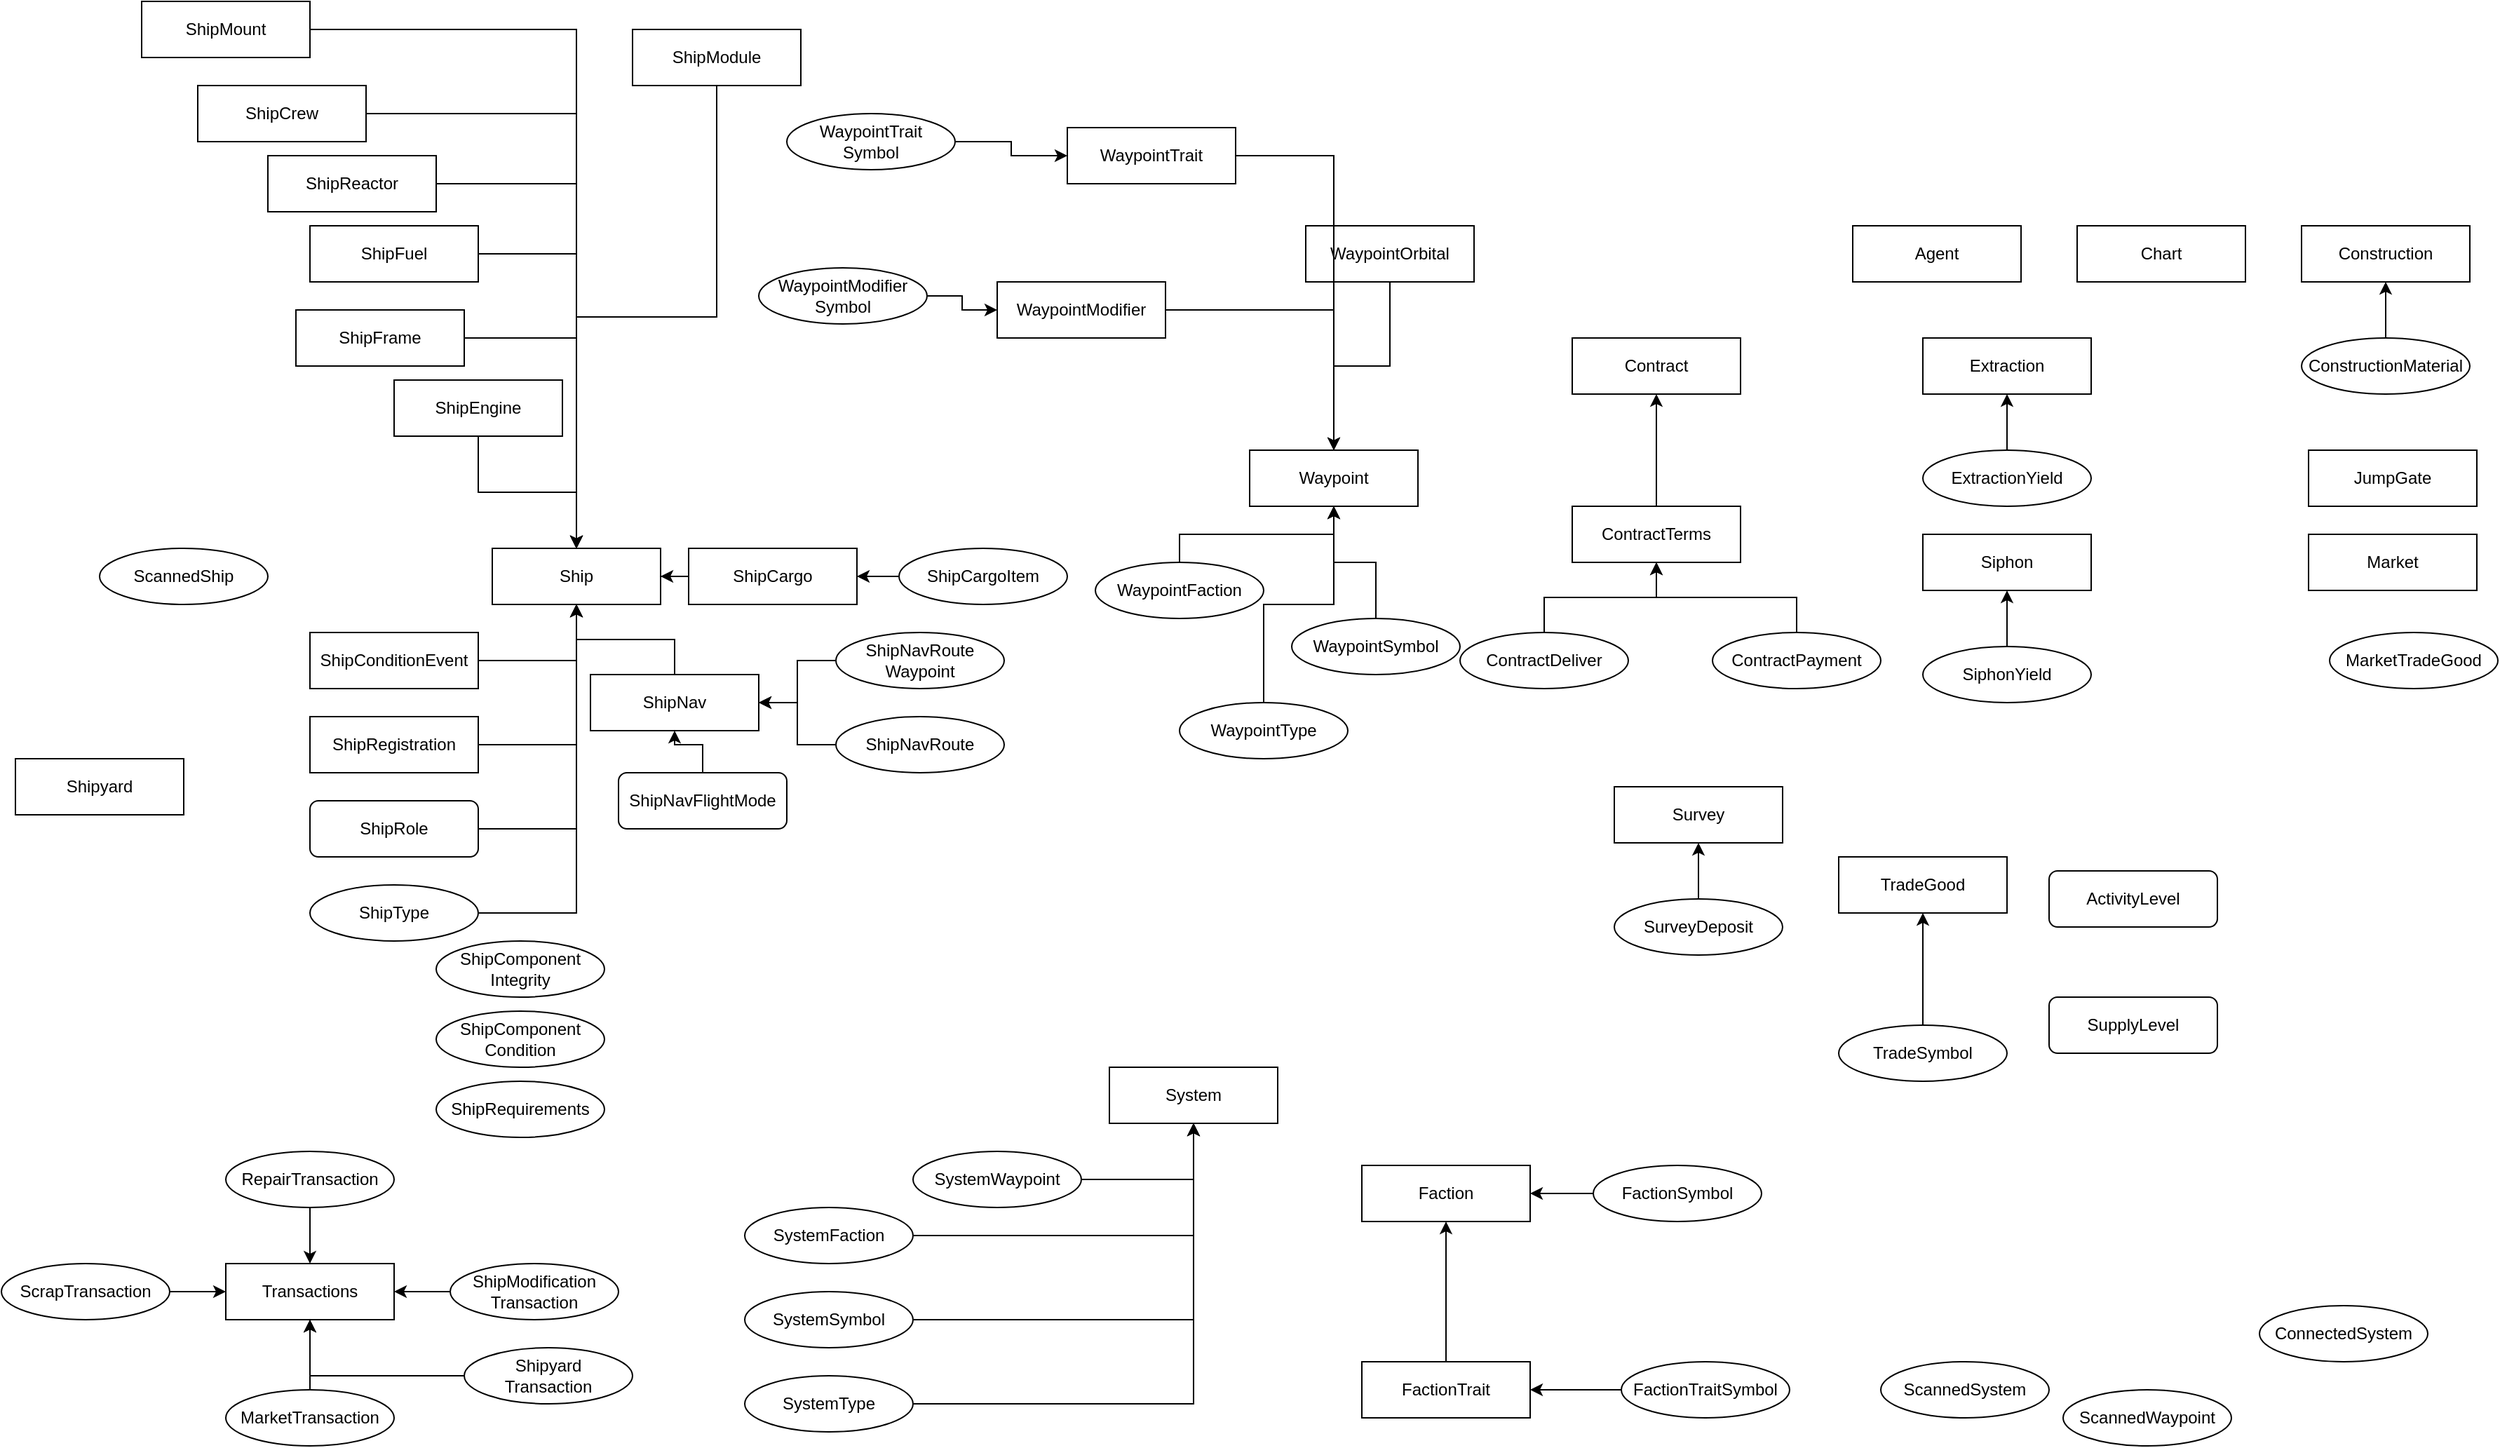 <mxfile version="24.5.4" type="github">
  <diagram name="Page-1" id="n1djBMxe8hHKIEd8i9Pb">
    <mxGraphModel dx="2764" dy="1000" grid="1" gridSize="10" guides="1" tooltips="1" connect="1" arrows="1" fold="1" page="1" pageScale="1" pageWidth="850" pageHeight="1100" math="0" shadow="0">
      <root>
        <mxCell id="0" />
        <mxCell id="1" parent="0" />
        <mxCell id="49KmKqLuegTFWFSld-SZ-6" value="ActivityLevel" style="rounded=1;whiteSpace=wrap;html=1;" vertex="1" parent="1">
          <mxGeometry x="1170" y="650" width="120" height="40" as="geometry" />
        </mxCell>
        <mxCell id="49KmKqLuegTFWFSld-SZ-7" value="Agent" style="rounded=0;whiteSpace=wrap;html=1;" vertex="1" parent="1">
          <mxGeometry x="1030" y="190" width="120" height="40" as="geometry" />
        </mxCell>
        <mxCell id="49KmKqLuegTFWFSld-SZ-8" value="Chart" style="rounded=0;whiteSpace=wrap;html=1;" vertex="1" parent="1">
          <mxGeometry x="1190" y="190" width="120" height="40" as="geometry" />
        </mxCell>
        <mxCell id="49KmKqLuegTFWFSld-SZ-9" value="ConnectedSystem" style="ellipse;whiteSpace=wrap;html=1;" vertex="1" parent="1">
          <mxGeometry x="1320" y="960" width="120" height="40" as="geometry" />
        </mxCell>
        <mxCell id="49KmKqLuegTFWFSld-SZ-11" value="Construction" style="rounded=0;whiteSpace=wrap;html=1;" vertex="1" parent="1">
          <mxGeometry x="1350" y="190" width="120" height="40" as="geometry" />
        </mxCell>
        <mxCell id="49KmKqLuegTFWFSld-SZ-18" style="edgeStyle=orthogonalEdgeStyle;rounded=0;orthogonalLoop=1;jettySize=auto;html=1;" edge="1" parent="1" source="49KmKqLuegTFWFSld-SZ-13" target="49KmKqLuegTFWFSld-SZ-11">
          <mxGeometry relative="1" as="geometry" />
        </mxCell>
        <mxCell id="49KmKqLuegTFWFSld-SZ-13" value="ConstructionMaterial" style="ellipse;whiteSpace=wrap;html=1;" vertex="1" parent="1">
          <mxGeometry x="1350" y="270" width="120" height="40" as="geometry" />
        </mxCell>
        <mxCell id="49KmKqLuegTFWFSld-SZ-14" value="Contract" style="rounded=0;whiteSpace=wrap;html=1;" vertex="1" parent="1">
          <mxGeometry x="830" y="270" width="120" height="40" as="geometry" />
        </mxCell>
        <mxCell id="49KmKqLuegTFWFSld-SZ-23" style="edgeStyle=orthogonalEdgeStyle;rounded=0;orthogonalLoop=1;jettySize=auto;html=1;" edge="1" parent="1" source="49KmKqLuegTFWFSld-SZ-15" target="49KmKqLuegTFWFSld-SZ-14">
          <mxGeometry relative="1" as="geometry" />
        </mxCell>
        <mxCell id="49KmKqLuegTFWFSld-SZ-15" value="ContractTerms" style="rounded=0;whiteSpace=wrap;html=1;" vertex="1" parent="1">
          <mxGeometry x="830" y="390" width="120" height="40" as="geometry" />
        </mxCell>
        <mxCell id="49KmKqLuegTFWFSld-SZ-22" style="edgeStyle=orthogonalEdgeStyle;rounded=0;orthogonalLoop=1;jettySize=auto;html=1;" edge="1" parent="1" source="49KmKqLuegTFWFSld-SZ-19" target="49KmKqLuegTFWFSld-SZ-15">
          <mxGeometry relative="1" as="geometry">
            <mxPoint x="840" y="500" as="sourcePoint" />
          </mxGeometry>
        </mxCell>
        <mxCell id="49KmKqLuegTFWFSld-SZ-19" value="ContractDeliver" style="ellipse;whiteSpace=wrap;html=1;" vertex="1" parent="1">
          <mxGeometry x="750" y="480" width="120" height="40" as="geometry" />
        </mxCell>
        <mxCell id="49KmKqLuegTFWFSld-SZ-21" style="edgeStyle=orthogonalEdgeStyle;rounded=0;orthogonalLoop=1;jettySize=auto;html=1;" edge="1" parent="1" source="49KmKqLuegTFWFSld-SZ-20" target="49KmKqLuegTFWFSld-SZ-15">
          <mxGeometry relative="1" as="geometry">
            <mxPoint x="970" y="500" as="sourcePoint" />
          </mxGeometry>
        </mxCell>
        <mxCell id="49KmKqLuegTFWFSld-SZ-20" value="ContractPayment" style="ellipse;whiteSpace=wrap;html=1;" vertex="1" parent="1">
          <mxGeometry x="930" y="480" width="120" height="40" as="geometry" />
        </mxCell>
        <mxCell id="49KmKqLuegTFWFSld-SZ-24" value="Extraction" style="rounded=0;whiteSpace=wrap;html=1;" vertex="1" parent="1">
          <mxGeometry x="1080" y="270" width="120" height="40" as="geometry" />
        </mxCell>
        <mxCell id="49KmKqLuegTFWFSld-SZ-26" style="edgeStyle=orthogonalEdgeStyle;rounded=0;orthogonalLoop=1;jettySize=auto;html=1;" edge="1" parent="1" source="49KmKqLuegTFWFSld-SZ-25" target="49KmKqLuegTFWFSld-SZ-24">
          <mxGeometry relative="1" as="geometry" />
        </mxCell>
        <mxCell id="49KmKqLuegTFWFSld-SZ-25" value="ExtractionYield" style="ellipse;whiteSpace=wrap;html=1;" vertex="1" parent="1">
          <mxGeometry x="1080" y="350" width="120" height="40" as="geometry" />
        </mxCell>
        <mxCell id="49KmKqLuegTFWFSld-SZ-27" value="Faction" style="rounded=0;whiteSpace=wrap;html=1;" vertex="1" parent="1">
          <mxGeometry x="680" y="860" width="120" height="40" as="geometry" />
        </mxCell>
        <mxCell id="49KmKqLuegTFWFSld-SZ-34" style="edgeStyle=orthogonalEdgeStyle;rounded=0;orthogonalLoop=1;jettySize=auto;html=1;" edge="1" parent="1" source="49KmKqLuegTFWFSld-SZ-29" target="49KmKqLuegTFWFSld-SZ-27">
          <mxGeometry relative="1" as="geometry" />
        </mxCell>
        <mxCell id="49KmKqLuegTFWFSld-SZ-29" value="FactionSymbol" style="ellipse;whiteSpace=wrap;html=1;" vertex="1" parent="1">
          <mxGeometry x="845" y="860" width="120" height="40" as="geometry" />
        </mxCell>
        <mxCell id="49KmKqLuegTFWFSld-SZ-33" style="edgeStyle=orthogonalEdgeStyle;rounded=0;orthogonalLoop=1;jettySize=auto;html=1;" edge="1" parent="1" source="49KmKqLuegTFWFSld-SZ-32" target="49KmKqLuegTFWFSld-SZ-27">
          <mxGeometry relative="1" as="geometry" />
        </mxCell>
        <mxCell id="49KmKqLuegTFWFSld-SZ-32" value="FactionTrait" style="rounded=0;whiteSpace=wrap;html=1;" vertex="1" parent="1">
          <mxGeometry x="680" y="1000" width="120" height="40" as="geometry" />
        </mxCell>
        <mxCell id="49KmKqLuegTFWFSld-SZ-36" style="edgeStyle=orthogonalEdgeStyle;rounded=0;orthogonalLoop=1;jettySize=auto;html=1;" edge="1" parent="1" source="49KmKqLuegTFWFSld-SZ-35" target="49KmKqLuegTFWFSld-SZ-32">
          <mxGeometry relative="1" as="geometry" />
        </mxCell>
        <mxCell id="49KmKqLuegTFWFSld-SZ-35" value="FactionTraitSymbol" style="ellipse;whiteSpace=wrap;html=1;" vertex="1" parent="1">
          <mxGeometry x="865" y="1000" width="120" height="40" as="geometry" />
        </mxCell>
        <mxCell id="49KmKqLuegTFWFSld-SZ-37" value="JumpGate" style="rounded=0;whiteSpace=wrap;html=1;" vertex="1" parent="1">
          <mxGeometry x="1355" y="350" width="120" height="40" as="geometry" />
        </mxCell>
        <mxCell id="49KmKqLuegTFWFSld-SZ-38" value="Market" style="rounded=0;whiteSpace=wrap;html=1;" vertex="1" parent="1">
          <mxGeometry x="1355" y="410" width="120" height="40" as="geometry" />
        </mxCell>
        <mxCell id="49KmKqLuegTFWFSld-SZ-39" value="MarketTradeGood" style="ellipse;whiteSpace=wrap;html=1;" vertex="1" parent="1">
          <mxGeometry x="1370" y="480" width="120" height="40" as="geometry" />
        </mxCell>
        <mxCell id="49KmKqLuegTFWFSld-SZ-42" style="edgeStyle=orthogonalEdgeStyle;rounded=0;orthogonalLoop=1;jettySize=auto;html=1;" edge="1" parent="1" source="49KmKqLuegTFWFSld-SZ-40" target="49KmKqLuegTFWFSld-SZ-41">
          <mxGeometry relative="1" as="geometry" />
        </mxCell>
        <mxCell id="49KmKqLuegTFWFSld-SZ-40" value="MarketTransaction" style="ellipse;whiteSpace=wrap;html=1;" vertex="1" parent="1">
          <mxGeometry x="-130" y="1020" width="120" height="40" as="geometry" />
        </mxCell>
        <mxCell id="49KmKqLuegTFWFSld-SZ-41" value="Transactions" style="rounded=0;whiteSpace=wrap;html=1;" vertex="1" parent="1">
          <mxGeometry x="-130" y="930" width="120" height="40" as="geometry" />
        </mxCell>
        <mxCell id="49KmKqLuegTFWFSld-SZ-44" style="edgeStyle=orthogonalEdgeStyle;rounded=0;orthogonalLoop=1;jettySize=auto;html=1;" edge="1" parent="1" source="49KmKqLuegTFWFSld-SZ-43" target="49KmKqLuegTFWFSld-SZ-41">
          <mxGeometry relative="1" as="geometry" />
        </mxCell>
        <mxCell id="49KmKqLuegTFWFSld-SZ-43" value="RepairTransaction" style="ellipse;whiteSpace=wrap;html=1;" vertex="1" parent="1">
          <mxGeometry x="-130" y="850" width="120" height="40" as="geometry" />
        </mxCell>
        <mxCell id="49KmKqLuegTFWFSld-SZ-45" value="ScannedShip" style="ellipse;whiteSpace=wrap;html=1;" vertex="1" parent="1">
          <mxGeometry x="-220" y="420" width="120" height="40" as="geometry" />
        </mxCell>
        <mxCell id="49KmKqLuegTFWFSld-SZ-46" value="ScannedSystem" style="ellipse;whiteSpace=wrap;html=1;" vertex="1" parent="1">
          <mxGeometry x="1050" y="1000" width="120" height="40" as="geometry" />
        </mxCell>
        <mxCell id="49KmKqLuegTFWFSld-SZ-47" value="ScannedWaypoint" style="ellipse;whiteSpace=wrap;html=1;" vertex="1" parent="1">
          <mxGeometry x="1180" y="1020" width="120" height="40" as="geometry" />
        </mxCell>
        <mxCell id="49KmKqLuegTFWFSld-SZ-49" style="edgeStyle=orthogonalEdgeStyle;rounded=0;orthogonalLoop=1;jettySize=auto;html=1;" edge="1" parent="1" source="49KmKqLuegTFWFSld-SZ-48" target="49KmKqLuegTFWFSld-SZ-41">
          <mxGeometry relative="1" as="geometry" />
        </mxCell>
        <mxCell id="49KmKqLuegTFWFSld-SZ-48" value="ScrapTransaction" style="ellipse;whiteSpace=wrap;html=1;" vertex="1" parent="1">
          <mxGeometry x="-290" y="930" width="120" height="40" as="geometry" />
        </mxCell>
        <mxCell id="49KmKqLuegTFWFSld-SZ-50" value="Ship" style="rounded=0;whiteSpace=wrap;html=1;" vertex="1" parent="1">
          <mxGeometry x="60" y="420" width="120" height="40" as="geometry" />
        </mxCell>
        <mxCell id="49KmKqLuegTFWFSld-SZ-53" style="edgeStyle=orthogonalEdgeStyle;rounded=0;orthogonalLoop=1;jettySize=auto;html=1;" edge="1" parent="1" source="49KmKqLuegTFWFSld-SZ-52" target="49KmKqLuegTFWFSld-SZ-50">
          <mxGeometry relative="1" as="geometry" />
        </mxCell>
        <mxCell id="49KmKqLuegTFWFSld-SZ-52" value="ShipCargo" style="rounded=0;whiteSpace=wrap;html=1;" vertex="1" parent="1">
          <mxGeometry x="200" y="420" width="120" height="40" as="geometry" />
        </mxCell>
        <mxCell id="49KmKqLuegTFWFSld-SZ-55" style="edgeStyle=orthogonalEdgeStyle;rounded=0;orthogonalLoop=1;jettySize=auto;html=1;" edge="1" parent="1" source="49KmKqLuegTFWFSld-SZ-54" target="49KmKqLuegTFWFSld-SZ-52">
          <mxGeometry relative="1" as="geometry" />
        </mxCell>
        <mxCell id="49KmKqLuegTFWFSld-SZ-54" value="ShipCargoItem" style="ellipse;whiteSpace=wrap;html=1;" vertex="1" parent="1">
          <mxGeometry x="350" y="420" width="120" height="40" as="geometry" />
        </mxCell>
        <mxCell id="49KmKqLuegTFWFSld-SZ-56" value="&lt;div&gt;ShipComponent&lt;/div&gt;&lt;div&gt;Condition&lt;br&gt;&lt;/div&gt;" style="ellipse;whiteSpace=wrap;html=1;" vertex="1" parent="1">
          <mxGeometry x="20" y="750" width="120" height="40" as="geometry" />
        </mxCell>
        <mxCell id="49KmKqLuegTFWFSld-SZ-57" value="&lt;div&gt;ShipComponent&lt;/div&gt;&lt;div&gt;Integrity&lt;br&gt;&lt;/div&gt;" style="ellipse;whiteSpace=wrap;html=1;" vertex="1" parent="1">
          <mxGeometry x="20" y="700" width="120" height="40" as="geometry" />
        </mxCell>
        <mxCell id="49KmKqLuegTFWFSld-SZ-60" style="edgeStyle=orthogonalEdgeStyle;rounded=0;orthogonalLoop=1;jettySize=auto;html=1;" edge="1" parent="1" source="49KmKqLuegTFWFSld-SZ-59" target="49KmKqLuegTFWFSld-SZ-50">
          <mxGeometry relative="1" as="geometry" />
        </mxCell>
        <mxCell id="49KmKqLuegTFWFSld-SZ-59" value="ShipConditionEvent" style="rounded=0;whiteSpace=wrap;html=1;" vertex="1" parent="1">
          <mxGeometry x="-70" y="480" width="120" height="40" as="geometry" />
        </mxCell>
        <mxCell id="49KmKqLuegTFWFSld-SZ-63" style="edgeStyle=orthogonalEdgeStyle;rounded=0;orthogonalLoop=1;jettySize=auto;html=1;" edge="1" parent="1" source="49KmKqLuegTFWFSld-SZ-62" target="49KmKqLuegTFWFSld-SZ-50">
          <mxGeometry relative="1" as="geometry" />
        </mxCell>
        <mxCell id="49KmKqLuegTFWFSld-SZ-62" value="ShipCrew" style="rounded=0;whiteSpace=wrap;html=1;" vertex="1" parent="1">
          <mxGeometry x="-150" y="90" width="120" height="40" as="geometry" />
        </mxCell>
        <mxCell id="49KmKqLuegTFWFSld-SZ-65" style="edgeStyle=orthogonalEdgeStyle;rounded=0;orthogonalLoop=1;jettySize=auto;html=1;" edge="1" parent="1" source="49KmKqLuegTFWFSld-SZ-64" target="49KmKqLuegTFWFSld-SZ-50">
          <mxGeometry relative="1" as="geometry" />
        </mxCell>
        <mxCell id="49KmKqLuegTFWFSld-SZ-64" value="ShipEngine" style="rounded=0;whiteSpace=wrap;html=1;" vertex="1" parent="1">
          <mxGeometry x="-10" y="300" width="120" height="40" as="geometry" />
        </mxCell>
        <mxCell id="49KmKqLuegTFWFSld-SZ-67" style="edgeStyle=orthogonalEdgeStyle;rounded=0;orthogonalLoop=1;jettySize=auto;html=1;" edge="1" parent="1" source="49KmKqLuegTFWFSld-SZ-66" target="49KmKqLuegTFWFSld-SZ-50">
          <mxGeometry relative="1" as="geometry" />
        </mxCell>
        <mxCell id="49KmKqLuegTFWFSld-SZ-66" value="ShipFrame" style="rounded=0;whiteSpace=wrap;html=1;" vertex="1" parent="1">
          <mxGeometry x="-80" y="250" width="120" height="40" as="geometry" />
        </mxCell>
        <mxCell id="49KmKqLuegTFWFSld-SZ-69" style="edgeStyle=orthogonalEdgeStyle;rounded=0;orthogonalLoop=1;jettySize=auto;html=1;" edge="1" parent="1" source="49KmKqLuegTFWFSld-SZ-68" target="49KmKqLuegTFWFSld-SZ-50">
          <mxGeometry relative="1" as="geometry" />
        </mxCell>
        <mxCell id="49KmKqLuegTFWFSld-SZ-68" value="ShipFuel" style="rounded=0;whiteSpace=wrap;html=1;" vertex="1" parent="1">
          <mxGeometry x="-70" y="190" width="120" height="40" as="geometry" />
        </mxCell>
        <mxCell id="49KmKqLuegTFWFSld-SZ-71" style="edgeStyle=orthogonalEdgeStyle;rounded=0;orthogonalLoop=1;jettySize=auto;html=1;" edge="1" parent="1" source="49KmKqLuegTFWFSld-SZ-70" target="49KmKqLuegTFWFSld-SZ-41">
          <mxGeometry relative="1" as="geometry" />
        </mxCell>
        <mxCell id="49KmKqLuegTFWFSld-SZ-70" value="&lt;div&gt;ShipModification&lt;/div&gt;&lt;div&gt;Transaction&lt;br&gt;&lt;/div&gt;" style="ellipse;whiteSpace=wrap;html=1;" vertex="1" parent="1">
          <mxGeometry x="30" y="930" width="120" height="40" as="geometry" />
        </mxCell>
        <mxCell id="49KmKqLuegTFWFSld-SZ-73" style="edgeStyle=orthogonalEdgeStyle;rounded=0;orthogonalLoop=1;jettySize=auto;html=1;" edge="1" parent="1" source="49KmKqLuegTFWFSld-SZ-72" target="49KmKqLuegTFWFSld-SZ-50">
          <mxGeometry relative="1" as="geometry" />
        </mxCell>
        <mxCell id="49KmKqLuegTFWFSld-SZ-72" value="ShipModule" style="rounded=0;whiteSpace=wrap;html=1;" vertex="1" parent="1">
          <mxGeometry x="160" y="50" width="120" height="40" as="geometry" />
        </mxCell>
        <mxCell id="49KmKqLuegTFWFSld-SZ-75" style="edgeStyle=orthogonalEdgeStyle;rounded=0;orthogonalLoop=1;jettySize=auto;html=1;" edge="1" parent="1" source="49KmKqLuegTFWFSld-SZ-74" target="49KmKqLuegTFWFSld-SZ-50">
          <mxGeometry relative="1" as="geometry" />
        </mxCell>
        <mxCell id="49KmKqLuegTFWFSld-SZ-74" value="ShipMount" style="rounded=0;whiteSpace=wrap;html=1;" vertex="1" parent="1">
          <mxGeometry x="-190" y="30" width="120" height="40" as="geometry" />
        </mxCell>
        <mxCell id="49KmKqLuegTFWFSld-SZ-77" style="edgeStyle=orthogonalEdgeStyle;rounded=0;orthogonalLoop=1;jettySize=auto;html=1;" edge="1" parent="1" source="49KmKqLuegTFWFSld-SZ-76" target="49KmKqLuegTFWFSld-SZ-50">
          <mxGeometry relative="1" as="geometry" />
        </mxCell>
        <mxCell id="49KmKqLuegTFWFSld-SZ-76" value="ShipNav" style="rounded=0;whiteSpace=wrap;html=1;" vertex="1" parent="1">
          <mxGeometry x="130" y="510" width="120" height="40" as="geometry" />
        </mxCell>
        <mxCell id="49KmKqLuegTFWFSld-SZ-79" style="edgeStyle=orthogonalEdgeStyle;rounded=0;orthogonalLoop=1;jettySize=auto;html=1;" edge="1" parent="1" source="49KmKqLuegTFWFSld-SZ-78" target="49KmKqLuegTFWFSld-SZ-76">
          <mxGeometry relative="1" as="geometry" />
        </mxCell>
        <mxCell id="49KmKqLuegTFWFSld-SZ-78" value="ShipNavFlightMode" style="rounded=1;whiteSpace=wrap;html=1;" vertex="1" parent="1">
          <mxGeometry x="150" y="580" width="120" height="40" as="geometry" />
        </mxCell>
        <mxCell id="49KmKqLuegTFWFSld-SZ-81" style="edgeStyle=orthogonalEdgeStyle;rounded=0;orthogonalLoop=1;jettySize=auto;html=1;" edge="1" parent="1" source="49KmKqLuegTFWFSld-SZ-80" target="49KmKqLuegTFWFSld-SZ-76">
          <mxGeometry relative="1" as="geometry" />
        </mxCell>
        <mxCell id="49KmKqLuegTFWFSld-SZ-80" value="ShipNavRoute" style="ellipse;whiteSpace=wrap;html=1;" vertex="1" parent="1">
          <mxGeometry x="305" y="540" width="120" height="40" as="geometry" />
        </mxCell>
        <mxCell id="49KmKqLuegTFWFSld-SZ-83" style="edgeStyle=orthogonalEdgeStyle;rounded=0;orthogonalLoop=1;jettySize=auto;html=1;" edge="1" parent="1" source="49KmKqLuegTFWFSld-SZ-82" target="49KmKqLuegTFWFSld-SZ-76">
          <mxGeometry relative="1" as="geometry" />
        </mxCell>
        <mxCell id="49KmKqLuegTFWFSld-SZ-82" value="&lt;div&gt;ShipNavRoute&lt;/div&gt;&lt;div&gt;Waypoint&lt;br&gt;&lt;/div&gt;" style="ellipse;whiteSpace=wrap;html=1;" vertex="1" parent="1">
          <mxGeometry x="305" y="480" width="120" height="40" as="geometry" />
        </mxCell>
        <mxCell id="49KmKqLuegTFWFSld-SZ-86" style="edgeStyle=orthogonalEdgeStyle;rounded=0;orthogonalLoop=1;jettySize=auto;html=1;" edge="1" parent="1" source="49KmKqLuegTFWFSld-SZ-85" target="49KmKqLuegTFWFSld-SZ-50">
          <mxGeometry relative="1" as="geometry" />
        </mxCell>
        <mxCell id="49KmKqLuegTFWFSld-SZ-85" value="ShipReactor" style="rounded=0;whiteSpace=wrap;html=1;" vertex="1" parent="1">
          <mxGeometry x="-100" y="140" width="120" height="40" as="geometry" />
        </mxCell>
        <mxCell id="49KmKqLuegTFWFSld-SZ-88" style="edgeStyle=orthogonalEdgeStyle;rounded=0;orthogonalLoop=1;jettySize=auto;html=1;" edge="1" parent="1" source="49KmKqLuegTFWFSld-SZ-87" target="49KmKqLuegTFWFSld-SZ-50">
          <mxGeometry relative="1" as="geometry" />
        </mxCell>
        <mxCell id="49KmKqLuegTFWFSld-SZ-87" value="ShipRegistration" style="rounded=0;whiteSpace=wrap;html=1;" vertex="1" parent="1">
          <mxGeometry x="-70" y="540" width="120" height="40" as="geometry" />
        </mxCell>
        <mxCell id="49KmKqLuegTFWFSld-SZ-89" value="ShipRequirements" style="ellipse;whiteSpace=wrap;html=1;" vertex="1" parent="1">
          <mxGeometry x="20" y="800" width="120" height="40" as="geometry" />
        </mxCell>
        <mxCell id="49KmKqLuegTFWFSld-SZ-91" style="edgeStyle=orthogonalEdgeStyle;rounded=0;orthogonalLoop=1;jettySize=auto;html=1;" edge="1" parent="1" source="49KmKqLuegTFWFSld-SZ-90" target="49KmKqLuegTFWFSld-SZ-50">
          <mxGeometry relative="1" as="geometry" />
        </mxCell>
        <mxCell id="49KmKqLuegTFWFSld-SZ-90" value="ShipRole" style="rounded=1;whiteSpace=wrap;html=1;" vertex="1" parent="1">
          <mxGeometry x="-70" y="600" width="120" height="40" as="geometry" />
        </mxCell>
        <mxCell id="49KmKqLuegTFWFSld-SZ-93" style="edgeStyle=orthogonalEdgeStyle;rounded=0;orthogonalLoop=1;jettySize=auto;html=1;" edge="1" parent="1" source="49KmKqLuegTFWFSld-SZ-92" target="49KmKqLuegTFWFSld-SZ-50">
          <mxGeometry relative="1" as="geometry" />
        </mxCell>
        <mxCell id="49KmKqLuegTFWFSld-SZ-92" value="ShipType" style="ellipse;whiteSpace=wrap;html=1;" vertex="1" parent="1">
          <mxGeometry x="-70" y="660" width="120" height="40" as="geometry" />
        </mxCell>
        <mxCell id="49KmKqLuegTFWFSld-SZ-94" value="Shipyard" style="rounded=0;whiteSpace=wrap;html=1;" vertex="1" parent="1">
          <mxGeometry x="-280" y="570" width="120" height="40" as="geometry" />
        </mxCell>
        <mxCell id="49KmKqLuegTFWFSld-SZ-97" style="edgeStyle=orthogonalEdgeStyle;rounded=0;orthogonalLoop=1;jettySize=auto;html=1;" edge="1" parent="1" source="49KmKqLuegTFWFSld-SZ-96" target="49KmKqLuegTFWFSld-SZ-41">
          <mxGeometry relative="1" as="geometry" />
        </mxCell>
        <mxCell id="49KmKqLuegTFWFSld-SZ-96" value="&lt;div&gt;Shipyard&lt;/div&gt;&lt;div&gt;Transaction&lt;br&gt;&lt;/div&gt;" style="ellipse;whiteSpace=wrap;html=1;" vertex="1" parent="1">
          <mxGeometry x="40" y="990" width="120" height="40" as="geometry" />
        </mxCell>
        <mxCell id="49KmKqLuegTFWFSld-SZ-100" style="edgeStyle=orthogonalEdgeStyle;rounded=0;orthogonalLoop=1;jettySize=auto;html=1;" edge="1" parent="1" source="49KmKqLuegTFWFSld-SZ-98" target="49KmKqLuegTFWFSld-SZ-99">
          <mxGeometry relative="1" as="geometry" />
        </mxCell>
        <mxCell id="49KmKqLuegTFWFSld-SZ-98" value="SiphonYield" style="ellipse;whiteSpace=wrap;html=1;" vertex="1" parent="1">
          <mxGeometry x="1080" y="490" width="120" height="40" as="geometry" />
        </mxCell>
        <mxCell id="49KmKqLuegTFWFSld-SZ-99" value="Siphon" style="rounded=0;whiteSpace=wrap;html=1;" vertex="1" parent="1">
          <mxGeometry x="1080" y="410" width="120" height="40" as="geometry" />
        </mxCell>
        <mxCell id="49KmKqLuegTFWFSld-SZ-101" value="SupplyLevel" style="rounded=1;whiteSpace=wrap;html=1;" vertex="1" parent="1">
          <mxGeometry x="1170" y="740" width="120" height="40" as="geometry" />
        </mxCell>
        <mxCell id="49KmKqLuegTFWFSld-SZ-102" value="Survey" style="rounded=0;whiteSpace=wrap;html=1;" vertex="1" parent="1">
          <mxGeometry x="860" y="590" width="120" height="40" as="geometry" />
        </mxCell>
        <mxCell id="49KmKqLuegTFWFSld-SZ-105" style="edgeStyle=orthogonalEdgeStyle;rounded=0;orthogonalLoop=1;jettySize=auto;html=1;" edge="1" parent="1" source="49KmKqLuegTFWFSld-SZ-104" target="49KmKqLuegTFWFSld-SZ-102">
          <mxGeometry relative="1" as="geometry" />
        </mxCell>
        <mxCell id="49KmKqLuegTFWFSld-SZ-104" value="SurveyDeposit" style="ellipse;whiteSpace=wrap;html=1;" vertex="1" parent="1">
          <mxGeometry x="860" y="670" width="120" height="40" as="geometry" />
        </mxCell>
        <mxCell id="49KmKqLuegTFWFSld-SZ-106" value="System" style="rounded=0;whiteSpace=wrap;html=1;" vertex="1" parent="1">
          <mxGeometry x="500" y="790" width="120" height="40" as="geometry" />
        </mxCell>
        <mxCell id="49KmKqLuegTFWFSld-SZ-112" style="edgeStyle=orthogonalEdgeStyle;rounded=0;orthogonalLoop=1;jettySize=auto;html=1;" edge="1" parent="1" source="49KmKqLuegTFWFSld-SZ-107" target="49KmKqLuegTFWFSld-SZ-106">
          <mxGeometry relative="1" as="geometry" />
        </mxCell>
        <mxCell id="49KmKqLuegTFWFSld-SZ-107" value="SystemFaction" style="ellipse;whiteSpace=wrap;html=1;" vertex="1" parent="1">
          <mxGeometry x="240" y="890" width="120" height="40" as="geometry" />
        </mxCell>
        <mxCell id="49KmKqLuegTFWFSld-SZ-113" style="edgeStyle=orthogonalEdgeStyle;rounded=0;orthogonalLoop=1;jettySize=auto;html=1;" edge="1" parent="1" source="49KmKqLuegTFWFSld-SZ-108" target="49KmKqLuegTFWFSld-SZ-106">
          <mxGeometry relative="1" as="geometry" />
        </mxCell>
        <mxCell id="49KmKqLuegTFWFSld-SZ-108" value="SystemSymbol" style="ellipse;whiteSpace=wrap;html=1;" vertex="1" parent="1">
          <mxGeometry x="240" y="950" width="120" height="40" as="geometry" />
        </mxCell>
        <mxCell id="49KmKqLuegTFWFSld-SZ-114" style="edgeStyle=orthogonalEdgeStyle;rounded=0;orthogonalLoop=1;jettySize=auto;html=1;" edge="1" parent="1" source="49KmKqLuegTFWFSld-SZ-110" target="49KmKqLuegTFWFSld-SZ-106">
          <mxGeometry relative="1" as="geometry" />
        </mxCell>
        <mxCell id="49KmKqLuegTFWFSld-SZ-110" value="SystemType" style="ellipse;whiteSpace=wrap;html=1;" vertex="1" parent="1">
          <mxGeometry x="240" y="1010" width="120" height="40" as="geometry" />
        </mxCell>
        <mxCell id="49KmKqLuegTFWFSld-SZ-115" style="edgeStyle=orthogonalEdgeStyle;rounded=0;orthogonalLoop=1;jettySize=auto;html=1;" edge="1" parent="1" source="49KmKqLuegTFWFSld-SZ-111" target="49KmKqLuegTFWFSld-SZ-106">
          <mxGeometry relative="1" as="geometry" />
        </mxCell>
        <mxCell id="49KmKqLuegTFWFSld-SZ-111" value="SystemWaypoint" style="ellipse;whiteSpace=wrap;html=1;" vertex="1" parent="1">
          <mxGeometry x="360" y="850" width="120" height="40" as="geometry" />
        </mxCell>
        <mxCell id="49KmKqLuegTFWFSld-SZ-116" value="TradeGood" style="rounded=0;whiteSpace=wrap;html=1;" vertex="1" parent="1">
          <mxGeometry x="1020" y="640" width="120" height="40" as="geometry" />
        </mxCell>
        <mxCell id="49KmKqLuegTFWFSld-SZ-118" style="edgeStyle=orthogonalEdgeStyle;rounded=0;orthogonalLoop=1;jettySize=auto;html=1;" edge="1" parent="1" source="49KmKqLuegTFWFSld-SZ-117" target="49KmKqLuegTFWFSld-SZ-116">
          <mxGeometry relative="1" as="geometry" />
        </mxCell>
        <mxCell id="49KmKqLuegTFWFSld-SZ-117" value="TradeSymbol" style="ellipse;whiteSpace=wrap;html=1;" vertex="1" parent="1">
          <mxGeometry x="1020" y="760" width="120" height="40" as="geometry" />
        </mxCell>
        <mxCell id="49KmKqLuegTFWFSld-SZ-119" value="Waypoint" style="rounded=0;whiteSpace=wrap;html=1;" vertex="1" parent="1">
          <mxGeometry x="600" y="350" width="120" height="40" as="geometry" />
        </mxCell>
        <mxCell id="49KmKqLuegTFWFSld-SZ-129" style="edgeStyle=orthogonalEdgeStyle;rounded=0;orthogonalLoop=1;jettySize=auto;html=1;" edge="1" parent="1" source="49KmKqLuegTFWFSld-SZ-120" target="49KmKqLuegTFWFSld-SZ-119">
          <mxGeometry relative="1" as="geometry" />
        </mxCell>
        <mxCell id="49KmKqLuegTFWFSld-SZ-120" value="WaypointFaction" style="ellipse;whiteSpace=wrap;html=1;" vertex="1" parent="1">
          <mxGeometry x="490" y="430" width="120" height="40" as="geometry" />
        </mxCell>
        <mxCell id="49KmKqLuegTFWFSld-SZ-132" style="edgeStyle=orthogonalEdgeStyle;rounded=0;orthogonalLoop=1;jettySize=auto;html=1;" edge="1" parent="1" source="49KmKqLuegTFWFSld-SZ-122" target="49KmKqLuegTFWFSld-SZ-119">
          <mxGeometry relative="1" as="geometry" />
        </mxCell>
        <mxCell id="49KmKqLuegTFWFSld-SZ-122" value="WaypointModifier" style="rounded=0;whiteSpace=wrap;html=1;" vertex="1" parent="1">
          <mxGeometry x="420" y="230" width="120" height="40" as="geometry" />
        </mxCell>
        <mxCell id="49KmKqLuegTFWFSld-SZ-136" style="edgeStyle=orthogonalEdgeStyle;rounded=0;orthogonalLoop=1;jettySize=auto;html=1;" edge="1" parent="1" source="49KmKqLuegTFWFSld-SZ-123" target="49KmKqLuegTFWFSld-SZ-122">
          <mxGeometry relative="1" as="geometry" />
        </mxCell>
        <mxCell id="49KmKqLuegTFWFSld-SZ-123" value="&lt;div&gt;WaypointModifier&lt;/div&gt;&lt;div&gt;Symbol&lt;br&gt;&lt;/div&gt;" style="ellipse;whiteSpace=wrap;html=1;direction=west;" vertex="1" parent="1">
          <mxGeometry x="250" y="220" width="120" height="40" as="geometry" />
        </mxCell>
        <mxCell id="49KmKqLuegTFWFSld-SZ-133" style="edgeStyle=orthogonalEdgeStyle;rounded=0;orthogonalLoop=1;jettySize=auto;html=1;" edge="1" parent="1" source="49KmKqLuegTFWFSld-SZ-124" target="49KmKqLuegTFWFSld-SZ-119">
          <mxGeometry relative="1" as="geometry" />
        </mxCell>
        <mxCell id="49KmKqLuegTFWFSld-SZ-124" value="WaypointOrbital" style="rounded=0;whiteSpace=wrap;html=1;" vertex="1" parent="1">
          <mxGeometry x="640" y="190" width="120" height="40" as="geometry" />
        </mxCell>
        <mxCell id="49KmKqLuegTFWFSld-SZ-134" style="edgeStyle=orthogonalEdgeStyle;rounded=0;orthogonalLoop=1;jettySize=auto;html=1;" edge="1" parent="1" source="49KmKqLuegTFWFSld-SZ-125" target="49KmKqLuegTFWFSld-SZ-119">
          <mxGeometry relative="1" as="geometry" />
        </mxCell>
        <mxCell id="49KmKqLuegTFWFSld-SZ-125" value="WaypointTrait" style="rounded=0;whiteSpace=wrap;html=1;" vertex="1" parent="1">
          <mxGeometry x="470" y="120" width="120" height="40" as="geometry" />
        </mxCell>
        <mxCell id="49KmKqLuegTFWFSld-SZ-135" style="edgeStyle=orthogonalEdgeStyle;rounded=0;orthogonalLoop=1;jettySize=auto;html=1;" edge="1" parent="1" source="49KmKqLuegTFWFSld-SZ-126" target="49KmKqLuegTFWFSld-SZ-125">
          <mxGeometry relative="1" as="geometry" />
        </mxCell>
        <mxCell id="49KmKqLuegTFWFSld-SZ-126" value="&lt;div&gt;WaypointTrait&lt;/div&gt;&lt;div&gt;Symbol&lt;br&gt;&lt;/div&gt;" style="ellipse;whiteSpace=wrap;html=1;" vertex="1" parent="1">
          <mxGeometry x="270" y="110" width="120" height="40" as="geometry" />
        </mxCell>
        <mxCell id="49KmKqLuegTFWFSld-SZ-130" style="edgeStyle=orthogonalEdgeStyle;rounded=0;orthogonalLoop=1;jettySize=auto;html=1;" edge="1" parent="1" source="49KmKqLuegTFWFSld-SZ-127" target="49KmKqLuegTFWFSld-SZ-119">
          <mxGeometry relative="1" as="geometry" />
        </mxCell>
        <mxCell id="49KmKqLuegTFWFSld-SZ-127" value="WaypointSymbol" style="ellipse;whiteSpace=wrap;html=1;" vertex="1" parent="1">
          <mxGeometry x="630" y="470" width="120" height="40" as="geometry" />
        </mxCell>
        <mxCell id="49KmKqLuegTFWFSld-SZ-131" style="edgeStyle=orthogonalEdgeStyle;rounded=0;orthogonalLoop=1;jettySize=auto;html=1;" edge="1" parent="1" source="49KmKqLuegTFWFSld-SZ-128" target="49KmKqLuegTFWFSld-SZ-119">
          <mxGeometry relative="1" as="geometry" />
        </mxCell>
        <mxCell id="49KmKqLuegTFWFSld-SZ-128" value="WaypointType" style="ellipse;whiteSpace=wrap;html=1;" vertex="1" parent="1">
          <mxGeometry x="550" y="530" width="120" height="40" as="geometry" />
        </mxCell>
      </root>
    </mxGraphModel>
  </diagram>
</mxfile>
